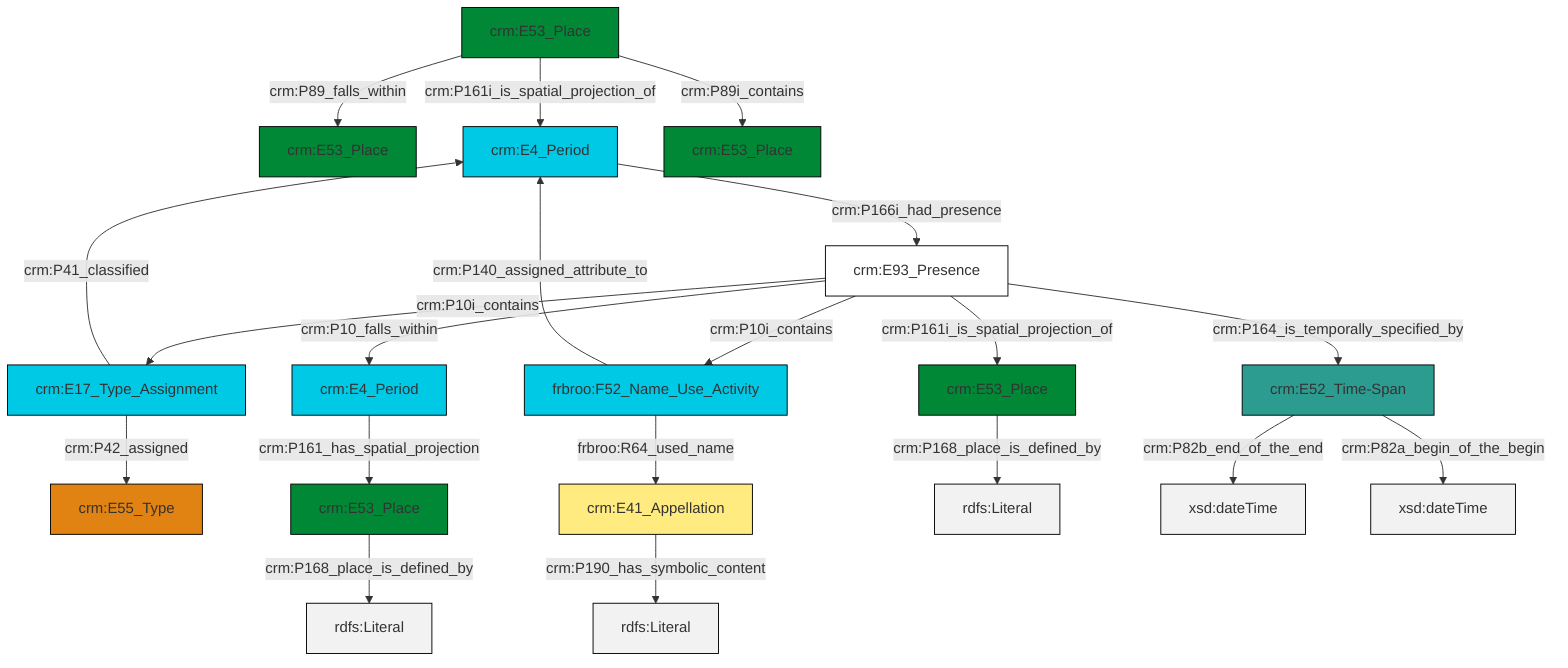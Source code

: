 graph TD
classDef Literal fill:#f2f2f2,stroke:#000000;
classDef CRM_Entity fill:#FFFFFF,stroke:#000000;
classDef Temporal_Entity fill:#00C9E6, stroke:#000000;
classDef Type fill:#E18312, stroke:#000000;
classDef Time-Span fill:#2C9C91, stroke:#000000;
classDef Appellation fill:#FFEB7F, stroke:#000000;
classDef Place fill:#008836, stroke:#000000;
classDef Persistent_Item fill:#B266B2, stroke:#000000;
classDef Conceptual_Object fill:#FFD700, stroke:#000000;
classDef Physical_Thing fill:#D2B48C, stroke:#000000;
classDef Actor fill:#f58aad, stroke:#000000;
classDef PC_Classes fill:#4ce600, stroke:#000000;
classDef Multi fill:#cccccc,stroke:#000000;

0["crm:E53_Place"]:::Place -->|crm:P89_falls_within| 1["crm:E53_Place"]:::Place
2["crm:E93_Presence"]:::CRM_Entity -->|crm:P10i_contains| 3["crm:E17_Type_Assignment"]:::Temporal_Entity
4["crm:E4_Period"]:::Temporal_Entity -->|crm:P166i_had_presence| 2["crm:E93_Presence"]:::CRM_Entity
3["crm:E17_Type_Assignment"]:::Temporal_Entity -->|crm:P42_assigned| 5["crm:E55_Type"]:::Type
2["crm:E93_Presence"]:::CRM_Entity -->|crm:P164_is_temporally_specified_by| 11["crm:E52_Time-Span"]:::Time-Span
12["frbroo:F52_Name_Use_Activity"]:::Temporal_Entity -->|frbroo:R64_used_name| 6["crm:E41_Appellation"]:::Appellation
0["crm:E53_Place"]:::Place -->|crm:P161i_is_spatial_projection_of| 4["crm:E4_Period"]:::Temporal_Entity
14["crm:E4_Period"]:::Temporal_Entity -->|crm:P161_has_spatial_projection| 8["crm:E53_Place"]:::Place
2["crm:E93_Presence"]:::CRM_Entity -->|crm:P10_falls_within| 14["crm:E4_Period"]:::Temporal_Entity
6["crm:E41_Appellation"]:::Appellation -->|crm:P190_has_symbolic_content| 16[rdfs:Literal]:::Literal
17["crm:E53_Place"]:::Place -->|crm:P168_place_is_defined_by| 18[rdfs:Literal]:::Literal
3["crm:E17_Type_Assignment"]:::Temporal_Entity -->|crm:P41_classified| 4["crm:E4_Period"]:::Temporal_Entity
2["crm:E93_Presence"]:::CRM_Entity -->|crm:P161i_is_spatial_projection_of| 17["crm:E53_Place"]:::Place
8["crm:E53_Place"]:::Place -->|crm:P168_place_is_defined_by| 23[rdfs:Literal]:::Literal
0["crm:E53_Place"]:::Place -->|crm:P89i_contains| 21["crm:E53_Place"]:::Place
12["frbroo:F52_Name_Use_Activity"]:::Temporal_Entity -->|crm:P140_assigned_attribute_to| 4["crm:E4_Period"]:::Temporal_Entity
11["crm:E52_Time-Span"]:::Time-Span -->|crm:P82b_end_of_the_end| 26[xsd:dateTime]:::Literal
2["crm:E93_Presence"]:::CRM_Entity -->|crm:P10i_contains| 12["frbroo:F52_Name_Use_Activity"]:::Temporal_Entity
11["crm:E52_Time-Span"]:::Time-Span -->|crm:P82a_begin_of_the_begin| 30[xsd:dateTime]:::Literal